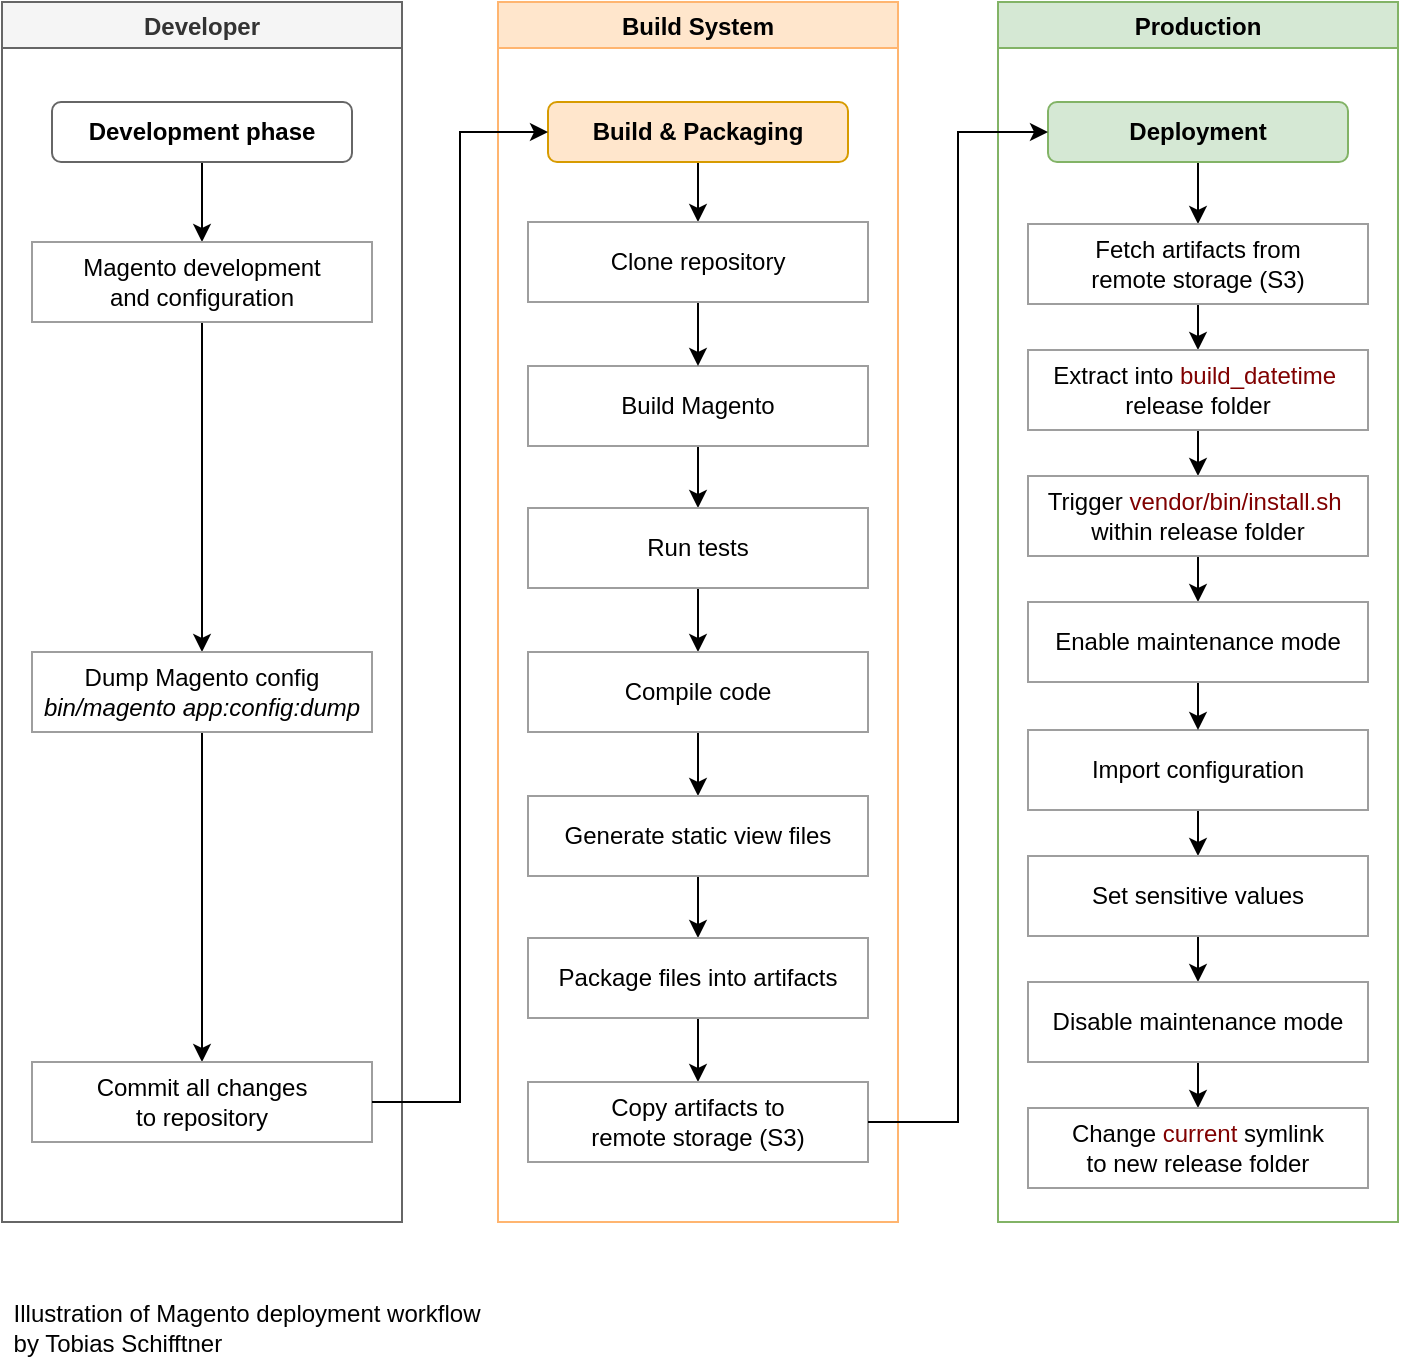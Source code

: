 <mxfile version="14.4.3" type="device"><diagram id="wFE0QG_FPsp0jaGvCLVb" name="Page-1"><mxGraphModel dx="1106" dy="997" grid="0" gridSize="10" guides="1" tooltips="1" connect="1" arrows="1" fold="1" page="1" pageScale="1" pageWidth="827" pageHeight="1169" background="#ffffff" math="0" shadow="0"><root><mxCell id="0"/><mxCell id="1" parent="0"/><mxCell id="JXrzS-Vts9haIFI1cgt3-1" value="Developer" style="swimlane;fillColor=#f5f5f5;strokeColor=#666666;fontColor=#333333;sketch=0;" vertex="1" parent="1"><mxGeometry x="41" y="110" width="200" height="610" as="geometry"><mxRectangle x="50" y="110" width="90" height="23" as="alternateBounds"/></mxGeometry></mxCell><mxCell id="JXrzS-Vts9haIFI1cgt3-26" style="edgeStyle=orthogonalEdgeStyle;rounded=0;orthogonalLoop=1;jettySize=auto;html=1;exitX=0.5;exitY=1;exitDx=0;exitDy=0;entryX=0.5;entryY=0;entryDx=0;entryDy=0;sketch=0;" edge="1" parent="JXrzS-Vts9haIFI1cgt3-1" source="JXrzS-Vts9haIFI1cgt3-4" target="JXrzS-Vts9haIFI1cgt3-7"><mxGeometry relative="1" as="geometry"/></mxCell><mxCell id="JXrzS-Vts9haIFI1cgt3-4" value="Development phase" style="rounded=1;whiteSpace=wrap;strokeColor=#666666;sketch=0;fontStyle=1;glass=0;fillStyle=hachure;fillColor=none;labelBackgroundColor=none;labelBorderColor=none;html=1;" vertex="1" parent="JXrzS-Vts9haIFI1cgt3-1"><mxGeometry x="25" y="50" width="150" height="30" as="geometry"/></mxCell><mxCell id="JXrzS-Vts9haIFI1cgt3-27" style="edgeStyle=orthogonalEdgeStyle;rounded=0;orthogonalLoop=1;jettySize=auto;html=1;exitX=0.5;exitY=1;exitDx=0;exitDy=0;entryX=0.5;entryY=0;entryDx=0;entryDy=0;sketch=0;" edge="1" parent="JXrzS-Vts9haIFI1cgt3-1" source="JXrzS-Vts9haIFI1cgt3-7" target="JXrzS-Vts9haIFI1cgt3-8"><mxGeometry relative="1" as="geometry"/></mxCell><mxCell id="JXrzS-Vts9haIFI1cgt3-7" value="Magento development&lt;br&gt;and configuration" style="rounded=0;whiteSpace=wrap;html=1;sketch=0;strokeColor=#9E9E9E;" vertex="1" parent="JXrzS-Vts9haIFI1cgt3-1"><mxGeometry x="15" y="120" width="170" height="40" as="geometry"/></mxCell><mxCell id="JXrzS-Vts9haIFI1cgt3-28" style="edgeStyle=orthogonalEdgeStyle;rounded=0;orthogonalLoop=1;jettySize=auto;html=1;exitX=0.5;exitY=1;exitDx=0;exitDy=0;entryX=0.5;entryY=0;entryDx=0;entryDy=0;sketch=0;" edge="1" parent="JXrzS-Vts9haIFI1cgt3-1" source="JXrzS-Vts9haIFI1cgt3-8" target="JXrzS-Vts9haIFI1cgt3-9"><mxGeometry relative="1" as="geometry"/></mxCell><mxCell id="JXrzS-Vts9haIFI1cgt3-8" value="Dump Magento config&lt;br&gt;&lt;i&gt;bin/magento app:config:dump&lt;/i&gt;" style="rounded=0;whiteSpace=wrap;html=1;sketch=0;strokeColor=#9E9E9E;" vertex="1" parent="JXrzS-Vts9haIFI1cgt3-1"><mxGeometry x="15" y="325" width="170" height="40" as="geometry"/></mxCell><mxCell id="JXrzS-Vts9haIFI1cgt3-9" value="Commit all changes &lt;br&gt;to repository" style="rounded=0;whiteSpace=wrap;html=1;sketch=0;strokeColor=#9E9E9E;" vertex="1" parent="JXrzS-Vts9haIFI1cgt3-1"><mxGeometry x="15" y="530" width="170" height="40" as="geometry"/></mxCell><mxCell id="JXrzS-Vts9haIFI1cgt3-2" value="Build System" style="swimlane;rounded=0;sketch=0;glass=0;shadow=0;fillColor=#ffe6cc;fillStyle=auto;separatorColor=none;collapsible=1;backgroundOutline=1;expand=1;container=0;strokeColor=#FFB570;" vertex="1" parent="1"><mxGeometry x="289" y="110" width="200" height="610" as="geometry"><mxRectangle x="330" y="110" width="110" height="23" as="alternateBounds"/></mxGeometry></mxCell><mxCell id="JXrzS-Vts9haIFI1cgt3-30" style="edgeStyle=orthogonalEdgeStyle;rounded=0;orthogonalLoop=1;jettySize=auto;html=1;exitX=0.5;exitY=1;exitDx=0;exitDy=0;entryX=0.5;entryY=0;entryDx=0;entryDy=0;sketch=0;" edge="1" parent="JXrzS-Vts9haIFI1cgt3-2" source="JXrzS-Vts9haIFI1cgt3-5" target="JXrzS-Vts9haIFI1cgt3-17"><mxGeometry relative="1" as="geometry"/></mxCell><mxCell id="JXrzS-Vts9haIFI1cgt3-5" value="Build &amp;amp; Packaging" style="rounded=1;whiteSpace=wrap;html=1;fillColor=#ffe6cc;strokeColor=#d79b00;sketch=0;fontStyle=1" vertex="1" parent="JXrzS-Vts9haIFI1cgt3-2"><mxGeometry x="25" y="50" width="150" height="30" as="geometry"/></mxCell><mxCell id="JXrzS-Vts9haIFI1cgt3-32" style="edgeStyle=orthogonalEdgeStyle;rounded=0;orthogonalLoop=1;jettySize=auto;html=1;exitX=0.5;exitY=1;exitDx=0;exitDy=0;entryX=0.5;entryY=0;entryDx=0;entryDy=0;sketch=0;" edge="1" parent="JXrzS-Vts9haIFI1cgt3-2" source="JXrzS-Vts9haIFI1cgt3-11" target="JXrzS-Vts9haIFI1cgt3-12"><mxGeometry relative="1" as="geometry"/></mxCell><mxCell id="JXrzS-Vts9haIFI1cgt3-11" value="Build Magento" style="rounded=0;whiteSpace=wrap;html=1;sketch=0;strokeColor=#9E9E9E;" vertex="1" parent="JXrzS-Vts9haIFI1cgt3-2"><mxGeometry x="15" y="182" width="170" height="40" as="geometry"/></mxCell><mxCell id="JXrzS-Vts9haIFI1cgt3-33" style="edgeStyle=orthogonalEdgeStyle;rounded=0;orthogonalLoop=1;jettySize=auto;html=1;exitX=0.5;exitY=1;exitDx=0;exitDy=0;entryX=0.5;entryY=0;entryDx=0;entryDy=0;sketch=0;" edge="1" parent="JXrzS-Vts9haIFI1cgt3-2" source="JXrzS-Vts9haIFI1cgt3-12" target="JXrzS-Vts9haIFI1cgt3-13"><mxGeometry relative="1" as="geometry"/></mxCell><mxCell id="JXrzS-Vts9haIFI1cgt3-12" value="Run tests" style="rounded=0;whiteSpace=wrap;html=1;sketch=0;strokeColor=#9E9E9E;" vertex="1" parent="JXrzS-Vts9haIFI1cgt3-2"><mxGeometry x="15" y="253" width="170" height="40" as="geometry"/></mxCell><mxCell id="JXrzS-Vts9haIFI1cgt3-34" style="edgeStyle=orthogonalEdgeStyle;rounded=0;orthogonalLoop=1;jettySize=auto;html=1;exitX=0.5;exitY=1;exitDx=0;exitDy=0;entryX=0.5;entryY=0;entryDx=0;entryDy=0;sketch=0;" edge="1" parent="JXrzS-Vts9haIFI1cgt3-2" source="JXrzS-Vts9haIFI1cgt3-13" target="JXrzS-Vts9haIFI1cgt3-14"><mxGeometry relative="1" as="geometry"/></mxCell><mxCell id="JXrzS-Vts9haIFI1cgt3-13" value="Compile code" style="rounded=0;whiteSpace=wrap;html=1;sketch=0;strokeColor=#9E9E9E;" vertex="1" parent="JXrzS-Vts9haIFI1cgt3-2"><mxGeometry x="15" y="325" width="170" height="40" as="geometry"/></mxCell><mxCell id="JXrzS-Vts9haIFI1cgt3-35" style="edgeStyle=orthogonalEdgeStyle;rounded=0;orthogonalLoop=1;jettySize=auto;html=1;exitX=0.5;exitY=1;exitDx=0;exitDy=0;entryX=0.5;entryY=0;entryDx=0;entryDy=0;sketch=0;" edge="1" parent="JXrzS-Vts9haIFI1cgt3-2" source="JXrzS-Vts9haIFI1cgt3-14" target="JXrzS-Vts9haIFI1cgt3-15"><mxGeometry relative="1" as="geometry"/></mxCell><mxCell id="JXrzS-Vts9haIFI1cgt3-14" value="Generate static view files" style="rounded=0;whiteSpace=wrap;html=1;sketch=0;strokeColor=#9E9E9E;" vertex="1" parent="JXrzS-Vts9haIFI1cgt3-2"><mxGeometry x="15" y="397" width="170" height="40" as="geometry"/></mxCell><mxCell id="JXrzS-Vts9haIFI1cgt3-36" style="edgeStyle=orthogonalEdgeStyle;rounded=0;orthogonalLoop=1;jettySize=auto;html=1;exitX=0.5;exitY=1;exitDx=0;exitDy=0;entryX=0.5;entryY=0;entryDx=0;entryDy=0;sketch=0;" edge="1" parent="JXrzS-Vts9haIFI1cgt3-2" source="JXrzS-Vts9haIFI1cgt3-15" target="JXrzS-Vts9haIFI1cgt3-16"><mxGeometry relative="1" as="geometry"/></mxCell><mxCell id="JXrzS-Vts9haIFI1cgt3-15" value="Package files into artifacts" style="rounded=0;whiteSpace=wrap;html=1;sketch=0;strokeColor=#9E9E9E;" vertex="1" parent="JXrzS-Vts9haIFI1cgt3-2"><mxGeometry x="15" y="468" width="170" height="40" as="geometry"/></mxCell><mxCell id="JXrzS-Vts9haIFI1cgt3-16" value="Copy artifacts to&lt;br&gt;remote storage (S3)" style="rounded=0;whiteSpace=wrap;html=1;sketch=0;strokeColor=#9E9E9E;" vertex="1" parent="JXrzS-Vts9haIFI1cgt3-2"><mxGeometry x="15" y="540" width="170" height="40" as="geometry"/></mxCell><mxCell id="JXrzS-Vts9haIFI1cgt3-31" style="edgeStyle=orthogonalEdgeStyle;rounded=0;orthogonalLoop=1;jettySize=auto;html=1;exitX=0.5;exitY=1;exitDx=0;exitDy=0;entryX=0.5;entryY=0;entryDx=0;entryDy=0;sketch=0;" edge="1" parent="JXrzS-Vts9haIFI1cgt3-2" source="JXrzS-Vts9haIFI1cgt3-17" target="JXrzS-Vts9haIFI1cgt3-11"><mxGeometry relative="1" as="geometry"/></mxCell><mxCell id="JXrzS-Vts9haIFI1cgt3-17" value="Clone repository" style="rounded=0;whiteSpace=wrap;html=1;sketch=0;strokeColor=#9E9E9E;" vertex="1" parent="JXrzS-Vts9haIFI1cgt3-2"><mxGeometry x="15" y="110" width="170" height="40" as="geometry"/></mxCell><mxCell id="JXrzS-Vts9haIFI1cgt3-3" value="Production" style="swimlane;fillColor=#d5e8d4;strokeColor=#82b366;sketch=0;" vertex="1" parent="1"><mxGeometry x="539" y="110" width="200" height="610" as="geometry"><mxRectangle x="610" y="110" width="100" height="23" as="alternateBounds"/></mxGeometry></mxCell><mxCell id="JXrzS-Vts9haIFI1cgt3-38" style="edgeStyle=orthogonalEdgeStyle;rounded=0;orthogonalLoop=1;jettySize=auto;html=1;exitX=0.5;exitY=1;exitDx=0;exitDy=0;entryX=0.5;entryY=0;entryDx=0;entryDy=0;sketch=0;" edge="1" parent="JXrzS-Vts9haIFI1cgt3-3" source="JXrzS-Vts9haIFI1cgt3-6" target="JXrzS-Vts9haIFI1cgt3-18"><mxGeometry relative="1" as="geometry"/></mxCell><mxCell id="JXrzS-Vts9haIFI1cgt3-6" value="Deployment" style="rounded=1;whiteSpace=wrap;html=1;fillColor=#d5e8d4;strokeColor=#82b366;sketch=0;fontStyle=1" vertex="1" parent="JXrzS-Vts9haIFI1cgt3-3"><mxGeometry x="25" y="50" width="150" height="30" as="geometry"/></mxCell><mxCell id="JXrzS-Vts9haIFI1cgt3-39" style="edgeStyle=orthogonalEdgeStyle;rounded=0;orthogonalLoop=1;jettySize=auto;html=1;exitX=0.5;exitY=1;exitDx=0;exitDy=0;entryX=0.5;entryY=0;entryDx=0;entryDy=0;sketch=0;" edge="1" parent="JXrzS-Vts9haIFI1cgt3-3" source="JXrzS-Vts9haIFI1cgt3-18" target="JXrzS-Vts9haIFI1cgt3-19"><mxGeometry relative="1" as="geometry"/></mxCell><mxCell id="JXrzS-Vts9haIFI1cgt3-18" value="Fetch artifacts from &lt;br&gt;remote storage (S3)" style="rounded=0;whiteSpace=wrap;html=1;sketch=0;strokeColor=#9E9E9E;" vertex="1" parent="JXrzS-Vts9haIFI1cgt3-3"><mxGeometry x="15" y="111" width="170" height="40" as="geometry"/></mxCell><mxCell id="JXrzS-Vts9haIFI1cgt3-40" style="edgeStyle=orthogonalEdgeStyle;rounded=0;orthogonalLoop=1;jettySize=auto;html=1;exitX=0.5;exitY=1;exitDx=0;exitDy=0;entryX=0.5;entryY=0;entryDx=0;entryDy=0;sketch=0;" edge="1" parent="JXrzS-Vts9haIFI1cgt3-3" source="JXrzS-Vts9haIFI1cgt3-19" target="JXrzS-Vts9haIFI1cgt3-20"><mxGeometry relative="1" as="geometry"/></mxCell><mxCell id="JXrzS-Vts9haIFI1cgt3-19" value="Extract into&lt;font color=&quot;#800000&quot;&gt;&lt;span style=&quot;background-color: rgb(255 , 255 , 255)&quot;&gt;&amp;nbsp;&lt;/span&gt;&lt;/font&gt;&lt;span style=&quot;color: rgb(128 , 0 , 0) ; background-color: rgb(255 , 255 , 255)&quot;&gt;build_datetime&amp;nbsp;&lt;/span&gt;&lt;font color=&quot;#800000&quot;&gt;&lt;span style=&quot;background-color: rgb(255 , 255 , 255)&quot;&gt;&lt;br&gt;&lt;/span&gt;&lt;/font&gt;release folder" style="rounded=0;whiteSpace=wrap;html=1;sketch=0;strokeColor=#9E9E9E;" vertex="1" parent="JXrzS-Vts9haIFI1cgt3-3"><mxGeometry x="15" y="174" width="170" height="40" as="geometry"/></mxCell><mxCell id="JXrzS-Vts9haIFI1cgt3-41" style="edgeStyle=orthogonalEdgeStyle;rounded=0;orthogonalLoop=1;jettySize=auto;html=1;exitX=0.5;exitY=1;exitDx=0;exitDy=0;entryX=0.5;entryY=0;entryDx=0;entryDy=0;sketch=0;" edge="1" parent="JXrzS-Vts9haIFI1cgt3-3" source="JXrzS-Vts9haIFI1cgt3-20" target="JXrzS-Vts9haIFI1cgt3-25"><mxGeometry relative="1" as="geometry"/></mxCell><mxCell id="JXrzS-Vts9haIFI1cgt3-20" value="Trigger&amp;nbsp;&lt;span style=&quot;color: rgb(128 , 0 , 0) ; background-color: rgb(255 , 255 , 255)&quot;&gt;vendor/bin/install.sh&amp;nbsp;&lt;br&gt;&lt;/span&gt;&lt;span&gt;within release folder&lt;/span&gt;" style="rounded=0;whiteSpace=wrap;html=1;sketch=0;strokeColor=#9E9E9E;" vertex="1" parent="JXrzS-Vts9haIFI1cgt3-3"><mxGeometry x="15" y="237" width="170" height="40" as="geometry"/></mxCell><mxCell id="JXrzS-Vts9haIFI1cgt3-43" style="edgeStyle=orthogonalEdgeStyle;rounded=0;orthogonalLoop=1;jettySize=auto;html=1;exitX=0.5;exitY=1;exitDx=0;exitDy=0;entryX=0.5;entryY=0;entryDx=0;entryDy=0;sketch=0;" edge="1" parent="JXrzS-Vts9haIFI1cgt3-3" source="JXrzS-Vts9haIFI1cgt3-21" target="JXrzS-Vts9haIFI1cgt3-22"><mxGeometry relative="1" as="geometry"/></mxCell><mxCell id="JXrzS-Vts9haIFI1cgt3-21" value="Import configuration" style="rounded=0;whiteSpace=wrap;html=1;sketch=0;strokeColor=#9E9E9E;" vertex="1" parent="JXrzS-Vts9haIFI1cgt3-3"><mxGeometry x="15" y="364" width="170" height="40" as="geometry"/></mxCell><mxCell id="JXrzS-Vts9haIFI1cgt3-44" style="edgeStyle=orthogonalEdgeStyle;rounded=0;orthogonalLoop=1;jettySize=auto;html=1;exitX=0.5;exitY=1;exitDx=0;exitDy=0;entryX=0.5;entryY=0;entryDx=0;entryDy=0;sketch=0;" edge="1" parent="JXrzS-Vts9haIFI1cgt3-3" source="JXrzS-Vts9haIFI1cgt3-22" target="JXrzS-Vts9haIFI1cgt3-23"><mxGeometry relative="1" as="geometry"/></mxCell><mxCell id="JXrzS-Vts9haIFI1cgt3-22" value="Set sensitive values" style="rounded=0;whiteSpace=wrap;html=1;sketch=0;strokeColor=#9E9E9E;" vertex="1" parent="JXrzS-Vts9haIFI1cgt3-3"><mxGeometry x="15" y="427" width="170" height="40" as="geometry"/></mxCell><mxCell id="JXrzS-Vts9haIFI1cgt3-45" style="edgeStyle=orthogonalEdgeStyle;rounded=0;orthogonalLoop=1;jettySize=auto;html=1;exitX=0.5;exitY=1;exitDx=0;exitDy=0;entryX=0.5;entryY=0;entryDx=0;entryDy=0;sketch=0;" edge="1" parent="JXrzS-Vts9haIFI1cgt3-3" source="JXrzS-Vts9haIFI1cgt3-23" target="JXrzS-Vts9haIFI1cgt3-24"><mxGeometry relative="1" as="geometry"/></mxCell><mxCell id="JXrzS-Vts9haIFI1cgt3-23" value="Disable maintenance mode" style="rounded=0;whiteSpace=wrap;html=1;sketch=0;strokeColor=#9E9E9E;" vertex="1" parent="JXrzS-Vts9haIFI1cgt3-3"><mxGeometry x="15" y="490" width="170" height="40" as="geometry"/></mxCell><mxCell id="JXrzS-Vts9haIFI1cgt3-24" value="Change&amp;nbsp;&lt;span style=&quot;color: rgb(128 , 0 , 0) ; background-color: rgb(255 , 255 , 255)&quot;&gt;current&lt;/span&gt;&amp;nbsp;symlink &lt;br&gt;to new release folder" style="rounded=0;whiteSpace=wrap;html=1;sketch=0;strokeColor=#9E9E9E;" vertex="1" parent="JXrzS-Vts9haIFI1cgt3-3"><mxGeometry x="15" y="553" width="170" height="40" as="geometry"/></mxCell><mxCell id="JXrzS-Vts9haIFI1cgt3-42" style="edgeStyle=orthogonalEdgeStyle;rounded=0;orthogonalLoop=1;jettySize=auto;html=1;exitX=0.5;exitY=1;exitDx=0;exitDy=0;entryX=0.5;entryY=0;entryDx=0;entryDy=0;sketch=0;" edge="1" parent="JXrzS-Vts9haIFI1cgt3-3" source="JXrzS-Vts9haIFI1cgt3-25" target="JXrzS-Vts9haIFI1cgt3-21"><mxGeometry relative="1" as="geometry"/></mxCell><mxCell id="JXrzS-Vts9haIFI1cgt3-25" value="Enable maintenance mode" style="rounded=0;whiteSpace=wrap;html=1;sketch=0;strokeColor=#9E9E9E;" vertex="1" parent="JXrzS-Vts9haIFI1cgt3-3"><mxGeometry x="15" y="300" width="170" height="40" as="geometry"/></mxCell><mxCell id="JXrzS-Vts9haIFI1cgt3-29" style="edgeStyle=orthogonalEdgeStyle;rounded=0;orthogonalLoop=1;jettySize=auto;html=1;exitX=1;exitY=0.5;exitDx=0;exitDy=0;entryX=0;entryY=0.5;entryDx=0;entryDy=0;sketch=0;" edge="1" parent="1" source="JXrzS-Vts9haIFI1cgt3-9" target="JXrzS-Vts9haIFI1cgt3-5"><mxGeometry relative="1" as="geometry"/></mxCell><mxCell id="JXrzS-Vts9haIFI1cgt3-37" style="edgeStyle=orthogonalEdgeStyle;rounded=0;orthogonalLoop=1;jettySize=auto;html=1;exitX=1;exitY=0.5;exitDx=0;exitDy=0;entryX=0;entryY=0.5;entryDx=0;entryDy=0;sketch=0;" edge="1" parent="1" source="JXrzS-Vts9haIFI1cgt3-16" target="JXrzS-Vts9haIFI1cgt3-6"><mxGeometry relative="1" as="geometry"/></mxCell><mxCell id="JXrzS-Vts9haIFI1cgt3-50" value="&lt;div style=&quot;text-align: left&quot;&gt;&lt;span&gt;Illustration of Magento deployment workflow&lt;/span&gt;&lt;/div&gt;&lt;div style=&quot;text-align: left&quot;&gt;&lt;span&gt;by Tobias Schifftner&lt;/span&gt;&lt;/div&gt;" style="text;html=1;align=center;verticalAlign=middle;resizable=0;points=[];autosize=1;fontColor=#000000;" vertex="1" parent="1"><mxGeometry x="41" y="757" width="243" height="32" as="geometry"/></mxCell></root></mxGraphModel></diagram></mxfile>
